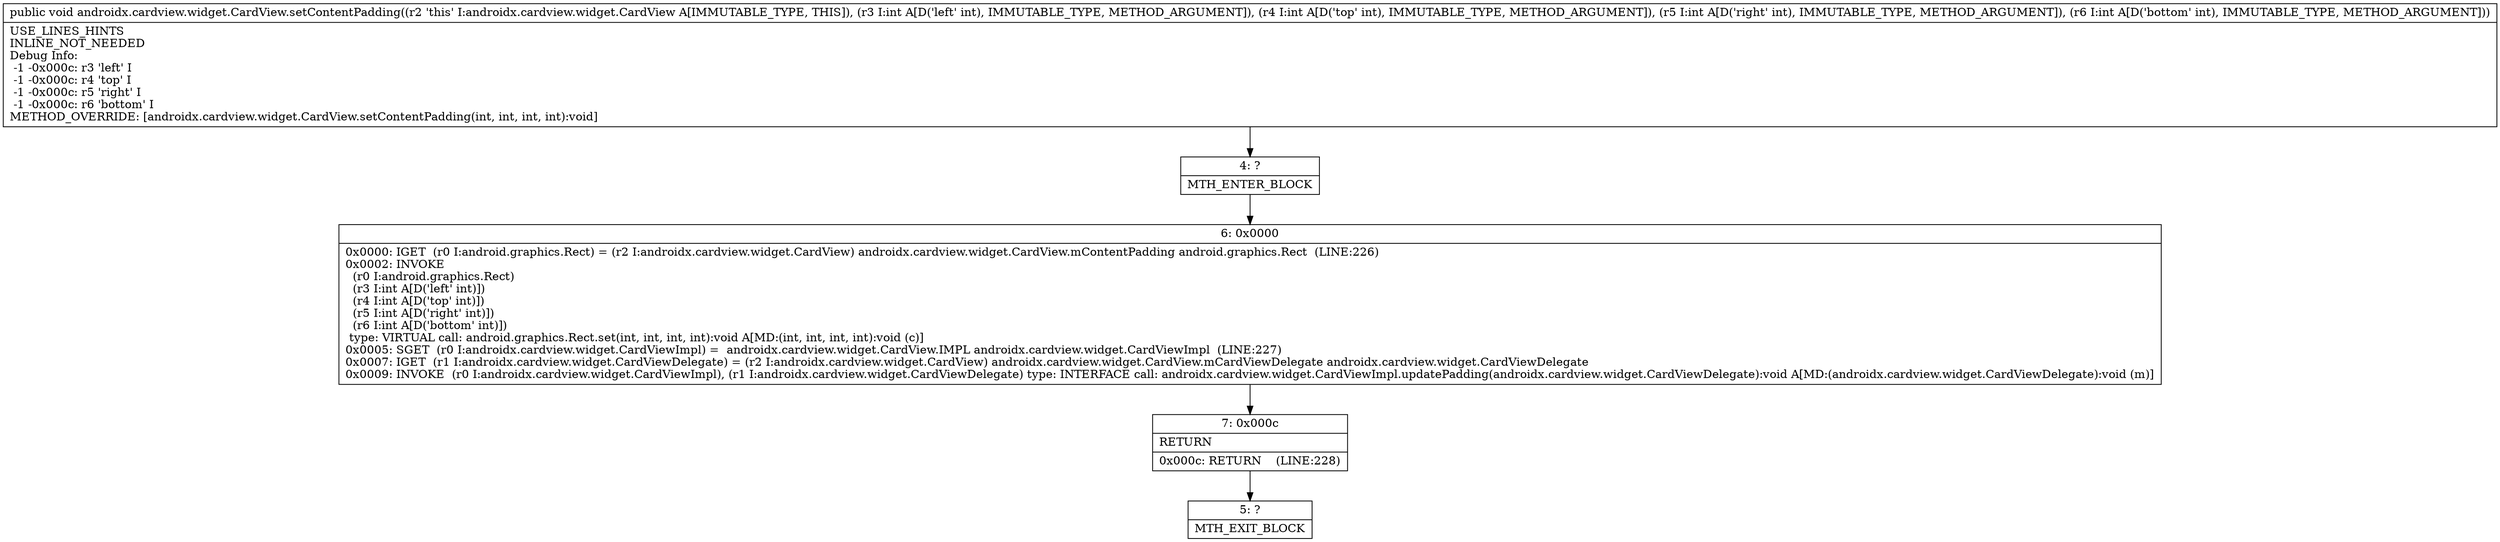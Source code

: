 digraph "CFG forandroidx.cardview.widget.CardView.setContentPadding(IIII)V" {
Node_4 [shape=record,label="{4\:\ ?|MTH_ENTER_BLOCK\l}"];
Node_6 [shape=record,label="{6\:\ 0x0000|0x0000: IGET  (r0 I:android.graphics.Rect) = (r2 I:androidx.cardview.widget.CardView) androidx.cardview.widget.CardView.mContentPadding android.graphics.Rect  (LINE:226)\l0x0002: INVOKE  \l  (r0 I:android.graphics.Rect)\l  (r3 I:int A[D('left' int)])\l  (r4 I:int A[D('top' int)])\l  (r5 I:int A[D('right' int)])\l  (r6 I:int A[D('bottom' int)])\l type: VIRTUAL call: android.graphics.Rect.set(int, int, int, int):void A[MD:(int, int, int, int):void (c)]\l0x0005: SGET  (r0 I:androidx.cardview.widget.CardViewImpl) =  androidx.cardview.widget.CardView.IMPL androidx.cardview.widget.CardViewImpl  (LINE:227)\l0x0007: IGET  (r1 I:androidx.cardview.widget.CardViewDelegate) = (r2 I:androidx.cardview.widget.CardView) androidx.cardview.widget.CardView.mCardViewDelegate androidx.cardview.widget.CardViewDelegate \l0x0009: INVOKE  (r0 I:androidx.cardview.widget.CardViewImpl), (r1 I:androidx.cardview.widget.CardViewDelegate) type: INTERFACE call: androidx.cardview.widget.CardViewImpl.updatePadding(androidx.cardview.widget.CardViewDelegate):void A[MD:(androidx.cardview.widget.CardViewDelegate):void (m)]\l}"];
Node_7 [shape=record,label="{7\:\ 0x000c|RETURN\l|0x000c: RETURN    (LINE:228)\l}"];
Node_5 [shape=record,label="{5\:\ ?|MTH_EXIT_BLOCK\l}"];
MethodNode[shape=record,label="{public void androidx.cardview.widget.CardView.setContentPadding((r2 'this' I:androidx.cardview.widget.CardView A[IMMUTABLE_TYPE, THIS]), (r3 I:int A[D('left' int), IMMUTABLE_TYPE, METHOD_ARGUMENT]), (r4 I:int A[D('top' int), IMMUTABLE_TYPE, METHOD_ARGUMENT]), (r5 I:int A[D('right' int), IMMUTABLE_TYPE, METHOD_ARGUMENT]), (r6 I:int A[D('bottom' int), IMMUTABLE_TYPE, METHOD_ARGUMENT]))  | USE_LINES_HINTS\lINLINE_NOT_NEEDED\lDebug Info:\l  \-1 \-0x000c: r3 'left' I\l  \-1 \-0x000c: r4 'top' I\l  \-1 \-0x000c: r5 'right' I\l  \-1 \-0x000c: r6 'bottom' I\lMETHOD_OVERRIDE: [androidx.cardview.widget.CardView.setContentPadding(int, int, int, int):void]\l}"];
MethodNode -> Node_4;Node_4 -> Node_6;
Node_6 -> Node_7;
Node_7 -> Node_5;
}

